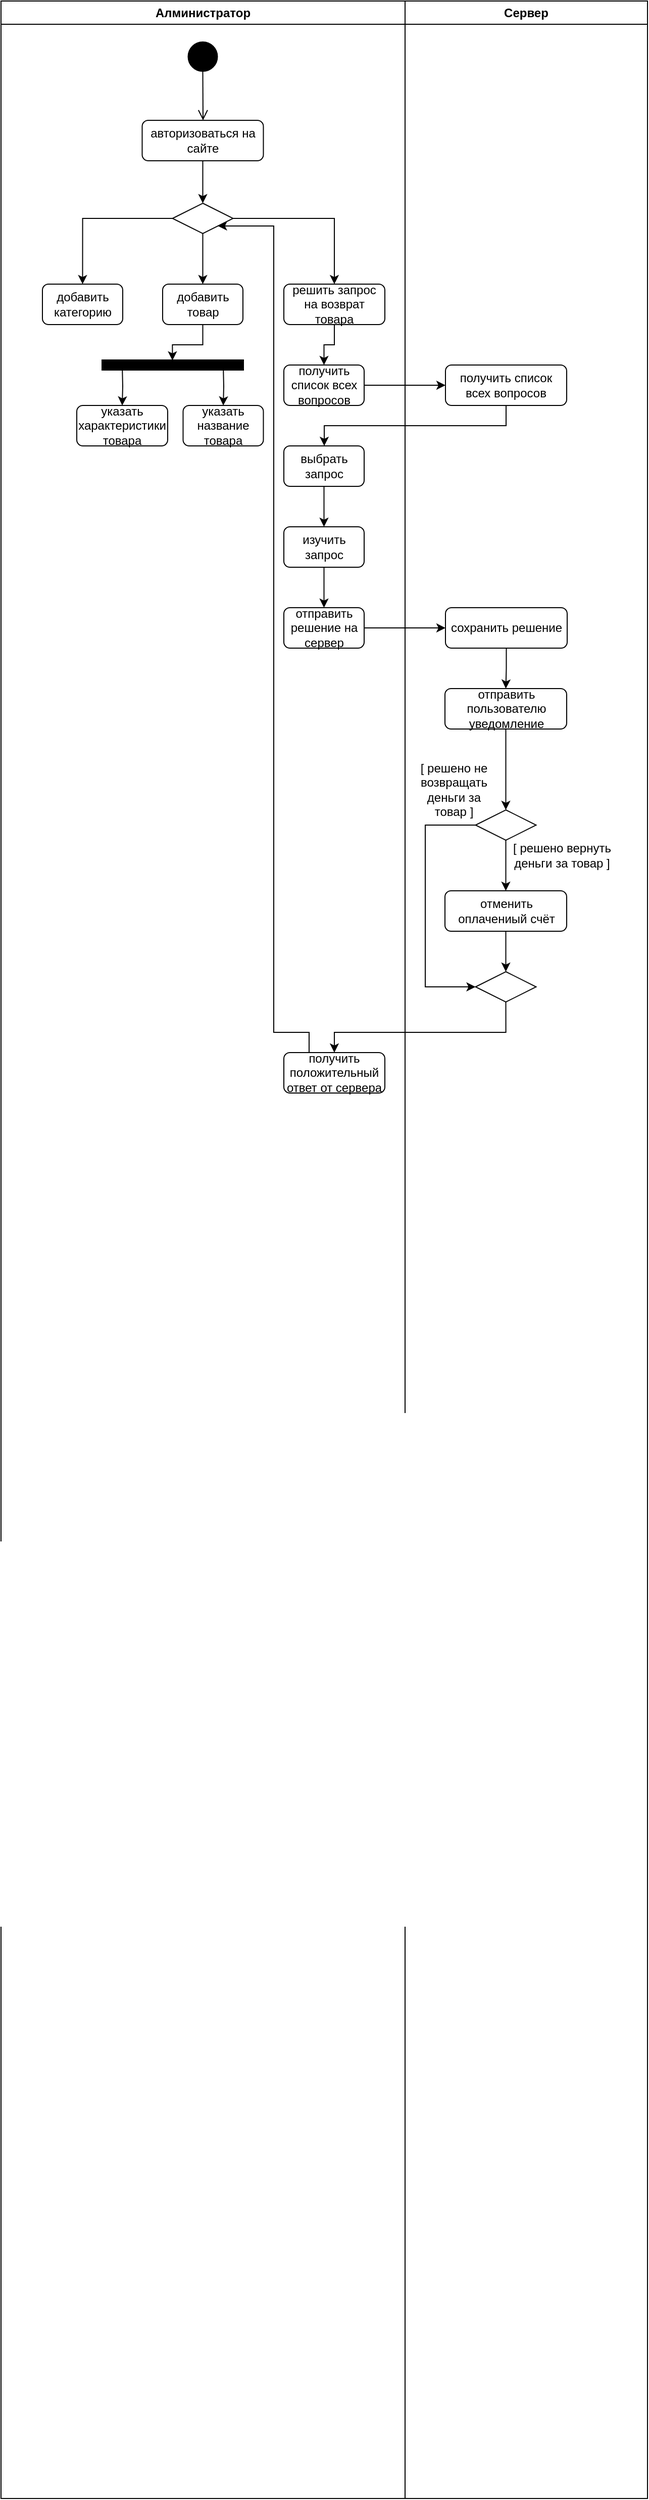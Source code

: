 <mxfile version="12.9.6" type="github">
  <diagram name="Page-1" id="e7e014a7-5840-1c2e-5031-d8a46d1fe8dd">
    <mxGraphModel dx="313" dy="289" grid="1" gridSize="10" guides="1" tooltips="1" connect="1" arrows="1" fold="1" page="1" pageScale="1" pageWidth="1169" pageHeight="826" background="#ffffff" math="0" shadow="0">
      <root>
        <mxCell id="0" />
        <mxCell id="1" parent="0" />
        <mxCell id="2" value="Алминистратор" style="swimlane;whiteSpace=wrap" parent="1" vertex="1">
          <mxGeometry x="40" y="40" width="400" height="2470" as="geometry" />
        </mxCell>
        <mxCell id="eBvQgobW3I-P15cPwnFs-46" value="" style="ellipse;shape=startState;fillColor=#000000;strokeColor=#000000;strokeWidth=8;" vertex="1" parent="2">
          <mxGeometry x="184.75" y="40" width="30" height="30" as="geometry" />
        </mxCell>
        <mxCell id="eBvQgobW3I-P15cPwnFs-47" value="" style="edgeStyle=elbowEdgeStyle;elbow=horizontal;verticalAlign=bottom;endArrow=open;endSize=8;strokeColor=#000000;endFill=1;rounded=0;exitX=0.5;exitY=1;exitDx=0;exitDy=0;entryX=0.5;entryY=0;entryDx=0;entryDy=0;" edge="1" parent="2" source="eBvQgobW3I-P15cPwnFs-46" target="eBvQgobW3I-P15cPwnFs-48">
          <mxGeometry x="279.75" y="-72" as="geometry">
            <mxPoint x="294.75" y="-2" as="targetPoint" />
          </mxGeometry>
        </mxCell>
        <mxCell id="eBvQgobW3I-P15cPwnFs-48" value="авторизоваться на сайте" style="rounded=1;whiteSpace=wrap;html=1;fontFamily=Helvetica;fontSize=12;fontColor=#000000;align=center;strokeColor=#000000;fillColor=#ffffff;" vertex="1" parent="2">
          <mxGeometry x="139.75" y="118" width="120" height="40" as="geometry" />
        </mxCell>
        <mxCell id="eBvQgobW3I-P15cPwnFs-54" style="edgeStyle=orthogonalEdgeStyle;rounded=0;orthogonalLoop=1;jettySize=auto;html=1;exitX=0.5;exitY=1;exitDx=0;exitDy=0;entryX=0.5;entryY=0;entryDx=0;entryDy=0;" edge="1" parent="2" source="eBvQgobW3I-P15cPwnFs-49" target="eBvQgobW3I-P15cPwnFs-51">
          <mxGeometry relative="1" as="geometry" />
        </mxCell>
        <mxCell id="eBvQgobW3I-P15cPwnFs-56" style="edgeStyle=orthogonalEdgeStyle;rounded=0;orthogonalLoop=1;jettySize=auto;html=1;exitX=1;exitY=0.5;exitDx=0;exitDy=0;entryX=0.5;entryY=0;entryDx=0;entryDy=0;" edge="1" parent="2" source="eBvQgobW3I-P15cPwnFs-49" target="eBvQgobW3I-P15cPwnFs-53">
          <mxGeometry relative="1" as="geometry" />
        </mxCell>
        <mxCell id="eBvQgobW3I-P15cPwnFs-57" style="edgeStyle=orthogonalEdgeStyle;rounded=0;orthogonalLoop=1;jettySize=auto;html=1;exitX=0;exitY=0.5;exitDx=0;exitDy=0;entryX=0.5;entryY=0;entryDx=0;entryDy=0;" edge="1" parent="2" source="eBvQgobW3I-P15cPwnFs-49" target="eBvQgobW3I-P15cPwnFs-52">
          <mxGeometry relative="1" as="geometry" />
        </mxCell>
        <mxCell id="eBvQgobW3I-P15cPwnFs-49" value="" style="rhombus;whiteSpace=wrap;html=1;strokeColor=#000000;strokeWidth=1;fillColor=#FFFFFF;" vertex="1" parent="2">
          <mxGeometry x="169.75" y="200" width="60" height="30" as="geometry" />
        </mxCell>
        <mxCell id="eBvQgobW3I-P15cPwnFs-50" value="" style="edgeStyle=orthogonalEdgeStyle;rounded=0;orthogonalLoop=1;jettySize=auto;html=1;strokeColor=#000000;" edge="1" parent="2" source="eBvQgobW3I-P15cPwnFs-48" target="eBvQgobW3I-P15cPwnFs-49">
          <mxGeometry relative="1" as="geometry">
            <mxPoint x="319.75" y="158" as="sourcePoint" />
            <mxPoint x="319.75" y="200.0" as="targetPoint" />
          </mxGeometry>
        </mxCell>
        <mxCell id="eBvQgobW3I-P15cPwnFs-89" value="" style="edgeStyle=orthogonalEdgeStyle;rounded=0;orthogonalLoop=1;jettySize=auto;html=1;entryX=0.049;entryY=0.502;entryDx=0;entryDy=0;entryPerimeter=0;" edge="1" parent="2" source="eBvQgobW3I-P15cPwnFs-51" target="eBvQgobW3I-P15cPwnFs-90">
          <mxGeometry relative="1" as="geometry">
            <mxPoint x="200" y="340" as="targetPoint" />
          </mxGeometry>
        </mxCell>
        <mxCell id="eBvQgobW3I-P15cPwnFs-51" value="добавить товар" style="rounded=1;whiteSpace=wrap;html=1;fontFamily=Helvetica;fontSize=12;fontColor=#000000;align=center;strokeColor=#000000;fillColor=#ffffff;" vertex="1" parent="2">
          <mxGeometry x="160" y="280" width="79.5" height="40" as="geometry" />
        </mxCell>
        <mxCell id="eBvQgobW3I-P15cPwnFs-52" value="добавить категорию" style="rounded=1;whiteSpace=wrap;html=1;fontFamily=Helvetica;fontSize=12;fontColor=#000000;align=center;strokeColor=#000000;fillColor=#ffffff;" vertex="1" parent="2">
          <mxGeometry x="41" y="280" width="79.5" height="40" as="geometry" />
        </mxCell>
        <mxCell id="eBvQgobW3I-P15cPwnFs-59" value="" style="edgeStyle=orthogonalEdgeStyle;rounded=0;orthogonalLoop=1;jettySize=auto;html=1;" edge="1" parent="2" source="eBvQgobW3I-P15cPwnFs-53" target="eBvQgobW3I-P15cPwnFs-58">
          <mxGeometry relative="1" as="geometry" />
        </mxCell>
        <mxCell id="eBvQgobW3I-P15cPwnFs-53" value="решить запрос на возврат товара" style="rounded=1;whiteSpace=wrap;html=1;fontFamily=Helvetica;fontSize=12;fontColor=#000000;align=center;strokeColor=#000000;fillColor=#ffffff;" vertex="1" parent="2">
          <mxGeometry x="280" y="280" width="100" height="40" as="geometry" />
        </mxCell>
        <mxCell id="eBvQgobW3I-P15cPwnFs-58" value="получить список всех вопросов" style="rounded=1;whiteSpace=wrap;html=1;fontFamily=Helvetica;fontSize=12;fontColor=#000000;align=center;strokeColor=#000000;fillColor=#ffffff;" vertex="1" parent="2">
          <mxGeometry x="280" y="360" width="79.5" height="40" as="geometry" />
        </mxCell>
        <mxCell id="eBvQgobW3I-P15cPwnFs-65" value="" style="edgeStyle=orthogonalEdgeStyle;rounded=0;orthogonalLoop=1;jettySize=auto;html=1;" edge="1" parent="2" source="eBvQgobW3I-P15cPwnFs-62" target="eBvQgobW3I-P15cPwnFs-64">
          <mxGeometry relative="1" as="geometry" />
        </mxCell>
        <mxCell id="eBvQgobW3I-P15cPwnFs-62" value="выбрать запрос" style="rounded=1;whiteSpace=wrap;html=1;fontFamily=Helvetica;fontSize=12;fontColor=#000000;align=center;strokeColor=#000000;fillColor=#ffffff;" vertex="1" parent="2">
          <mxGeometry x="280" y="440" width="79.5" height="40" as="geometry" />
        </mxCell>
        <mxCell id="eBvQgobW3I-P15cPwnFs-69" value="" style="edgeStyle=orthogonalEdgeStyle;rounded=0;orthogonalLoop=1;jettySize=auto;html=1;" edge="1" parent="2" source="eBvQgobW3I-P15cPwnFs-64" target="eBvQgobW3I-P15cPwnFs-68">
          <mxGeometry relative="1" as="geometry" />
        </mxCell>
        <mxCell id="eBvQgobW3I-P15cPwnFs-64" value="изучить запрос" style="rounded=1;whiteSpace=wrap;html=1;fontFamily=Helvetica;fontSize=12;fontColor=#000000;align=center;strokeColor=#000000;fillColor=#ffffff;" vertex="1" parent="2">
          <mxGeometry x="280" y="520" width="79.5" height="40" as="geometry" />
        </mxCell>
        <mxCell id="eBvQgobW3I-P15cPwnFs-68" value="отправить решение на сервер" style="rounded=1;whiteSpace=wrap;html=1;fontFamily=Helvetica;fontSize=12;fontColor=#000000;align=center;strokeColor=#000000;fillColor=#ffffff;" vertex="1" parent="2">
          <mxGeometry x="280" y="600" width="79.5" height="40" as="geometry" />
        </mxCell>
        <mxCell id="eBvQgobW3I-P15cPwnFs-87" style="edgeStyle=orthogonalEdgeStyle;rounded=0;orthogonalLoop=1;jettySize=auto;html=1;exitX=0.25;exitY=0;exitDx=0;exitDy=0;entryX=1;entryY=1;entryDx=0;entryDy=0;" edge="1" parent="2" source="eBvQgobW3I-P15cPwnFs-86" target="eBvQgobW3I-P15cPwnFs-49">
          <mxGeometry relative="1" as="geometry">
            <Array as="points">
              <mxPoint x="305" y="1020" />
              <mxPoint x="270" y="1020" />
              <mxPoint x="270" y="222" />
            </Array>
          </mxGeometry>
        </mxCell>
        <mxCell id="eBvQgobW3I-P15cPwnFs-86" value="получить положительный ответ от сервера" style="rounded=1;whiteSpace=wrap;html=1;fontFamily=Helvetica;fontSize=12;fontColor=#000000;align=center;strokeColor=#000000;fillColor=#ffffff;" vertex="1" parent="2">
          <mxGeometry x="280" y="1040" width="100" height="40" as="geometry" />
        </mxCell>
        <mxCell id="eBvQgobW3I-P15cPwnFs-90" value="" style="html=1;points=[];perimeter=orthogonalPerimeter;rotation=90;fillColor=#000000;" vertex="1" parent="2">
          <mxGeometry x="165" y="290" width="10" height="140" as="geometry" />
        </mxCell>
        <mxCell id="eBvQgobW3I-P15cPwnFs-91" value="" style="edgeStyle=orthogonalEdgeStyle;rounded=0;orthogonalLoop=1;jettySize=auto;html=1;" edge="1" parent="2" target="eBvQgobW3I-P15cPwnFs-92">
          <mxGeometry relative="1" as="geometry">
            <mxPoint x="220" y="360" as="sourcePoint" />
          </mxGeometry>
        </mxCell>
        <mxCell id="eBvQgobW3I-P15cPwnFs-92" value="указать название товара" style="rounded=1;whiteSpace=wrap;html=1;fontFamily=Helvetica;fontSize=12;fontColor=#000000;align=center;strokeColor=#000000;fillColor=#ffffff;" vertex="1" parent="2">
          <mxGeometry x="180.25" y="400" width="79.5" height="40" as="geometry" />
        </mxCell>
        <mxCell id="eBvQgobW3I-P15cPwnFs-93" value="" style="edgeStyle=orthogonalEdgeStyle;rounded=0;orthogonalLoop=1;jettySize=auto;html=1;" edge="1" parent="2" target="eBvQgobW3I-P15cPwnFs-94">
          <mxGeometry relative="1" as="geometry">
            <mxPoint x="120" y="360" as="sourcePoint" />
          </mxGeometry>
        </mxCell>
        <mxCell id="eBvQgobW3I-P15cPwnFs-94" value="указать характеристики товара" style="rounded=1;whiteSpace=wrap;html=1;fontFamily=Helvetica;fontSize=12;fontColor=#000000;align=center;strokeColor=#000000;fillColor=#ffffff;" vertex="1" parent="2">
          <mxGeometry x="75" y="400" width="90" height="40" as="geometry" />
        </mxCell>
        <mxCell id="3" value="Сервер" style="swimlane;whiteSpace=wrap" parent="1" vertex="1">
          <mxGeometry x="440" y="40" width="240" height="2470" as="geometry" />
        </mxCell>
        <mxCell id="eBvQgobW3I-P15cPwnFs-60" value="получить список всех вопросов" style="rounded=1;whiteSpace=wrap;html=1;fontFamily=Helvetica;fontSize=12;fontColor=#000000;align=center;strokeColor=#000000;fillColor=#ffffff;" vertex="1" parent="3">
          <mxGeometry x="40" y="360" width="120" height="40" as="geometry" />
        </mxCell>
        <mxCell id="eBvQgobW3I-P15cPwnFs-73" value="" style="edgeStyle=orthogonalEdgeStyle;rounded=0;orthogonalLoop=1;jettySize=auto;html=1;" edge="1" parent="3" source="eBvQgobW3I-P15cPwnFs-70" target="eBvQgobW3I-P15cPwnFs-72">
          <mxGeometry relative="1" as="geometry" />
        </mxCell>
        <mxCell id="eBvQgobW3I-P15cPwnFs-70" value="сохранить решение" style="rounded=1;whiteSpace=wrap;html=1;fontFamily=Helvetica;fontSize=12;fontColor=#000000;align=center;strokeColor=#000000;fillColor=#ffffff;" vertex="1" parent="3">
          <mxGeometry x="40" y="600" width="120.5" height="40" as="geometry" />
        </mxCell>
        <mxCell id="eBvQgobW3I-P15cPwnFs-75" value="" style="edgeStyle=orthogonalEdgeStyle;rounded=0;orthogonalLoop=1;jettySize=auto;html=1;entryX=0.5;entryY=0;entryDx=0;entryDy=0;" edge="1" parent="3" source="eBvQgobW3I-P15cPwnFs-72" target="eBvQgobW3I-P15cPwnFs-76">
          <mxGeometry relative="1" as="geometry">
            <mxPoint x="99.75" y="800" as="targetPoint" />
          </mxGeometry>
        </mxCell>
        <mxCell id="eBvQgobW3I-P15cPwnFs-72" value="отправить пользователю уведомление" style="rounded=1;whiteSpace=wrap;html=1;fontFamily=Helvetica;fontSize=12;fontColor=#000000;align=center;strokeColor=#000000;fillColor=#ffffff;" vertex="1" parent="3">
          <mxGeometry x="39.5" y="680" width="120.5" height="40" as="geometry" />
        </mxCell>
        <mxCell id="eBvQgobW3I-P15cPwnFs-76" value="" style="rhombus;whiteSpace=wrap;html=1;strokeColor=#000000;strokeWidth=1;fillColor=#FFFFFF;" vertex="1" parent="3">
          <mxGeometry x="69.75" y="800" width="60" height="30" as="geometry" />
        </mxCell>
        <mxCell id="eBvQgobW3I-P15cPwnFs-83" style="edgeStyle=orthogonalEdgeStyle;rounded=0;orthogonalLoop=1;jettySize=auto;html=1;exitX=0.5;exitY=1;exitDx=0;exitDy=0;entryX=0.5;entryY=0;entryDx=0;entryDy=0;" edge="1" parent="3" source="eBvQgobW3I-P15cPwnFs-78" target="eBvQgobW3I-P15cPwnFs-81">
          <mxGeometry relative="1" as="geometry" />
        </mxCell>
        <mxCell id="eBvQgobW3I-P15cPwnFs-78" value="отменить оплачениый счёт" style="rounded=1;whiteSpace=wrap;html=1;fontFamily=Helvetica;fontSize=12;fontColor=#000000;align=center;strokeColor=#000000;fillColor=#ffffff;" vertex="1" parent="3">
          <mxGeometry x="39.5" y="880" width="120.5" height="40" as="geometry" />
        </mxCell>
        <mxCell id="eBvQgobW3I-P15cPwnFs-77" style="edgeStyle=orthogonalEdgeStyle;rounded=0;orthogonalLoop=1;jettySize=auto;html=1;exitX=0.5;exitY=1;exitDx=0;exitDy=0;entryX=0.5;entryY=0;entryDx=0;entryDy=0;" edge="1" parent="3" source="eBvQgobW3I-P15cPwnFs-76" target="eBvQgobW3I-P15cPwnFs-78">
          <mxGeometry relative="1" as="geometry">
            <mxPoint x="100" y="860" as="targetPoint" />
          </mxGeometry>
        </mxCell>
        <mxCell id="eBvQgobW3I-P15cPwnFs-79" value="[ решено вернуть&lt;br&gt;деньги за товар ]" style="text;html=1;align=center;verticalAlign=middle;resizable=0;points=[];autosize=1;" vertex="1" parent="3">
          <mxGeometry x="100" y="830" width="110" height="30" as="geometry" />
        </mxCell>
        <mxCell id="eBvQgobW3I-P15cPwnFs-81" value="" style="rhombus;whiteSpace=wrap;html=1;strokeColor=#000000;strokeWidth=1;fillColor=#FFFFFF;" vertex="1" parent="3">
          <mxGeometry x="69.75" y="960" width="60" height="30" as="geometry" />
        </mxCell>
        <mxCell id="eBvQgobW3I-P15cPwnFs-82" style="edgeStyle=orthogonalEdgeStyle;rounded=0;orthogonalLoop=1;jettySize=auto;html=1;exitX=0.5;exitY=1;exitDx=0;exitDy=0;" edge="1" parent="3" source="eBvQgobW3I-P15cPwnFs-81" target="eBvQgobW3I-P15cPwnFs-81">
          <mxGeometry relative="1" as="geometry" />
        </mxCell>
        <mxCell id="eBvQgobW3I-P15cPwnFs-80" style="edgeStyle=orthogonalEdgeStyle;rounded=0;orthogonalLoop=1;jettySize=auto;html=1;exitX=0;exitY=0.5;exitDx=0;exitDy=0;entryX=0;entryY=0.5;entryDx=0;entryDy=0;" edge="1" parent="3" source="eBvQgobW3I-P15cPwnFs-76" target="eBvQgobW3I-P15cPwnFs-81">
          <mxGeometry relative="1" as="geometry">
            <mxPoint x="30" y="960" as="targetPoint" />
            <Array as="points">
              <mxPoint x="20" y="815" />
              <mxPoint x="20" y="975" />
            </Array>
          </mxGeometry>
        </mxCell>
        <mxCell id="eBvQgobW3I-P15cPwnFs-84" value="[ решено не&lt;br&gt;возвращать&lt;br&gt;деньги за&lt;br&gt;товар ]" style="text;html=1;align=center;verticalAlign=middle;resizable=0;points=[];autosize=1;" vertex="1" parent="3">
          <mxGeometry x="8" y="750" width="80" height="60" as="geometry" />
        </mxCell>
        <mxCell id="eBvQgobW3I-P15cPwnFs-61" value="" style="edgeStyle=orthogonalEdgeStyle;rounded=0;orthogonalLoop=1;jettySize=auto;html=1;" edge="1" parent="1" source="eBvQgobW3I-P15cPwnFs-58" target="eBvQgobW3I-P15cPwnFs-60">
          <mxGeometry relative="1" as="geometry" />
        </mxCell>
        <mxCell id="eBvQgobW3I-P15cPwnFs-63" value="" style="edgeStyle=orthogonalEdgeStyle;rounded=0;orthogonalLoop=1;jettySize=auto;html=1;" edge="1" parent="1" source="eBvQgobW3I-P15cPwnFs-60" target="eBvQgobW3I-P15cPwnFs-62">
          <mxGeometry relative="1" as="geometry">
            <Array as="points">
              <mxPoint x="540" y="460" />
              <mxPoint x="360" y="460" />
            </Array>
          </mxGeometry>
        </mxCell>
        <mxCell id="eBvQgobW3I-P15cPwnFs-71" value="" style="edgeStyle=orthogonalEdgeStyle;rounded=0;orthogonalLoop=1;jettySize=auto;html=1;" edge="1" parent="1" source="eBvQgobW3I-P15cPwnFs-68" target="eBvQgobW3I-P15cPwnFs-70">
          <mxGeometry relative="1" as="geometry" />
        </mxCell>
        <mxCell id="eBvQgobW3I-P15cPwnFs-85" style="edgeStyle=orthogonalEdgeStyle;rounded=0;orthogonalLoop=1;jettySize=auto;html=1;exitX=0.5;exitY=1;exitDx=0;exitDy=0;entryX=0.5;entryY=0;entryDx=0;entryDy=0;" edge="1" parent="1" source="eBvQgobW3I-P15cPwnFs-81" target="eBvQgobW3I-P15cPwnFs-86">
          <mxGeometry relative="1" as="geometry">
            <mxPoint x="340" y="1080" as="targetPoint" />
            <Array as="points">
              <mxPoint x="540" y="1060" />
              <mxPoint x="370" y="1060" />
            </Array>
          </mxGeometry>
        </mxCell>
      </root>
    </mxGraphModel>
  </diagram>
</mxfile>
